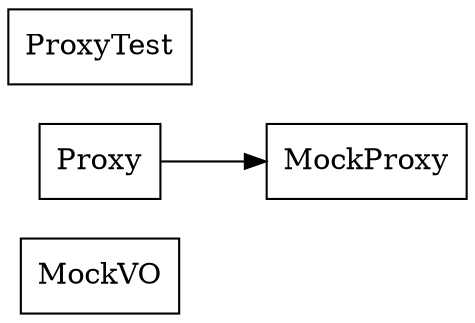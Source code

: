 strict digraph class_diagram {
  rankdir=LR;
  TypeMockVO[
    label="MockVO",
    URL="MockVO.html",
    tooltip="org.puremvc.as2.patterns.proxy.MockVO",
    shape="record"
  ];
  TypeMockProxy[
    label="MockProxy",
    URL="MockProxy.html",
    tooltip="org.puremvc.as2.patterns.proxy.MockProxy",
    shape="record"
  ];
  TypeProxyTest[
    label="ProxyTest",
    URL="ProxyTest.html",
    tooltip="org.puremvc.as2.patterns.proxy.ProxyTest",
    shape="record"
  ];
  TypeProxy[
    label="Proxy",
    URL="Proxy.html",
    tooltip="org.puremvc.as2.patterns.proxy.Proxy",
    shape="record"
  ];
  TypeProxy -> TypeMockProxy;
}
